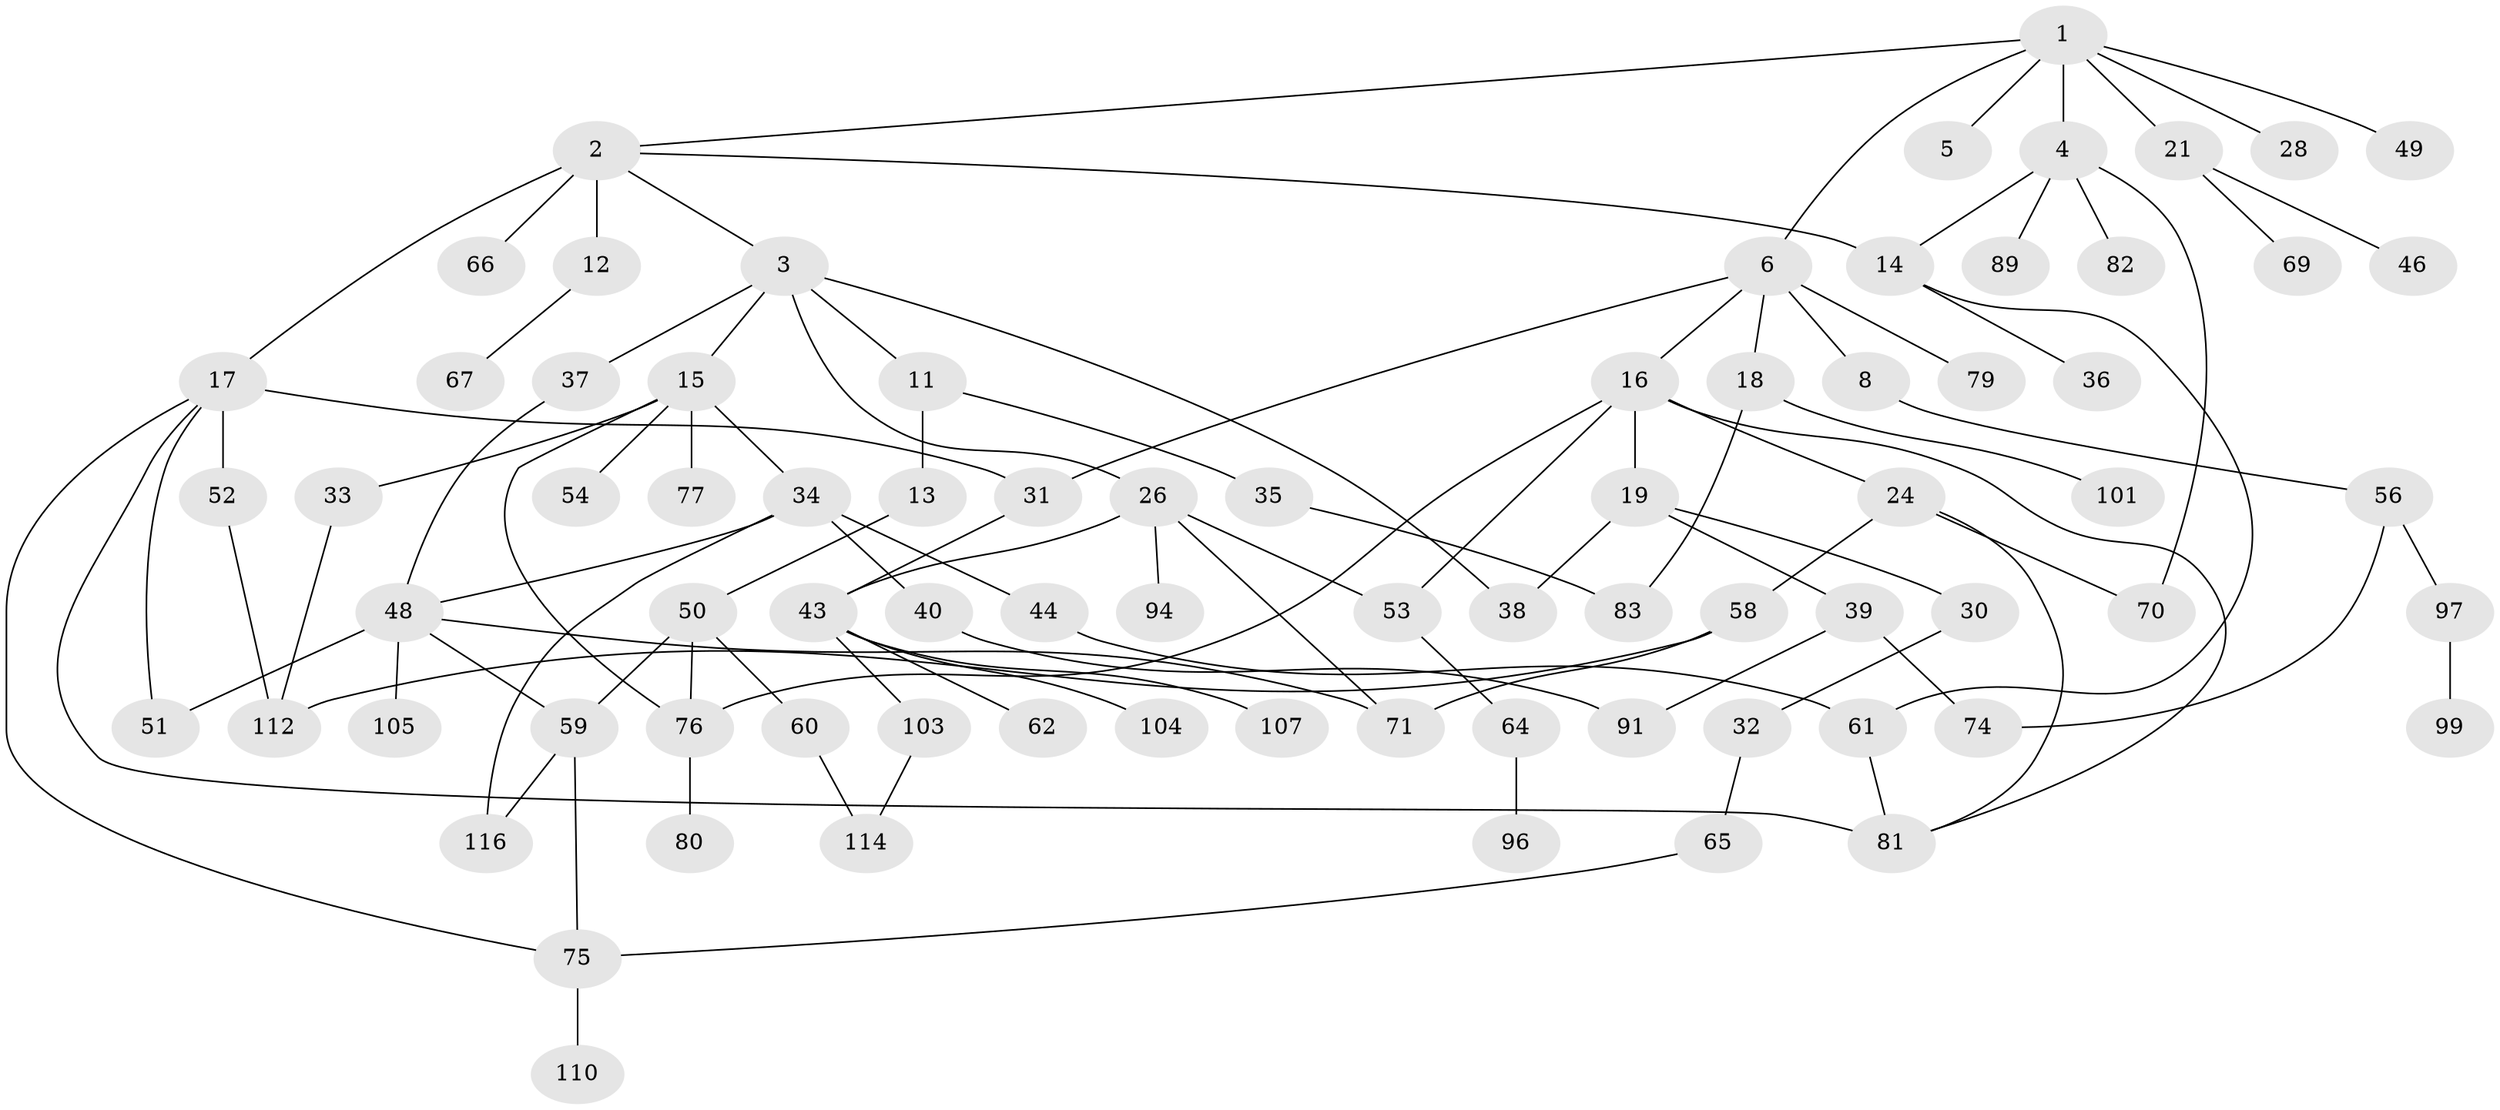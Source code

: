 // original degree distribution, {8: 0.008620689655172414, 5: 0.07758620689655173, 3: 0.1896551724137931, 2: 0.3620689655172414, 4: 0.10344827586206896, 1: 0.25, 6: 0.008620689655172414}
// Generated by graph-tools (version 1.1) at 2025/41/03/06/25 10:41:30]
// undirected, 78 vertices, 103 edges
graph export_dot {
graph [start="1"]
  node [color=gray90,style=filled];
  1 [super="+63"];
  2 [super="+10"];
  3 [super="+9"];
  4 [super="+27"];
  5 [super="+41"];
  6 [super="+7"];
  8;
  11 [super="+90"];
  12;
  13;
  14 [super="+20"];
  15 [super="+29"];
  16 [super="+23"];
  17 [super="+47"];
  18 [super="+100"];
  19 [super="+22"];
  21 [super="+87"];
  24 [super="+25"];
  26 [super="+98"];
  28;
  30 [super="+92"];
  31 [super="+106"];
  32;
  33;
  34 [super="+45"];
  35;
  36 [super="+73"];
  37 [super="+42"];
  38 [super="+102"];
  39;
  40 [super="+115"];
  43 [super="+55"];
  44;
  46 [super="+95"];
  48 [super="+72"];
  49 [super="+93"];
  50 [super="+57"];
  51;
  52;
  53;
  54;
  56 [super="+85"];
  58;
  59 [super="+111"];
  60;
  61 [super="+109"];
  62;
  64;
  65 [super="+84"];
  66 [super="+78"];
  67 [super="+68"];
  69;
  70 [super="+86"];
  71;
  74;
  75;
  76 [super="+88"];
  77;
  79;
  80;
  81 [super="+113"];
  82;
  83;
  89;
  91;
  94;
  96;
  97;
  99;
  101;
  103;
  104;
  105;
  107 [super="+108"];
  110;
  112;
  114;
  116;
  1 -- 2;
  1 -- 4;
  1 -- 5;
  1 -- 6;
  1 -- 21;
  1 -- 28;
  1 -- 49;
  2 -- 3;
  2 -- 12;
  2 -- 17 [weight=2];
  2 -- 66;
  2 -- 14;
  3 -- 37;
  3 -- 38;
  3 -- 26;
  3 -- 11;
  3 -- 15;
  4 -- 14;
  4 -- 89;
  4 -- 70;
  4 -- 82;
  6 -- 16;
  6 -- 18;
  6 -- 8;
  6 -- 31;
  6 -- 79;
  8 -- 56;
  11 -- 13;
  11 -- 35;
  12 -- 67;
  13 -- 50;
  14 -- 61;
  14 -- 36;
  15 -- 76;
  15 -- 33;
  15 -- 34;
  15 -- 54;
  15 -- 77;
  16 -- 19;
  16 -- 24;
  16 -- 76;
  16 -- 53;
  16 -- 81;
  17 -- 52;
  17 -- 51;
  17 -- 75;
  17 -- 31;
  17 -- 81;
  18 -- 83;
  18 -- 101;
  19 -- 30;
  19 -- 38 [weight=2];
  19 -- 39;
  21 -- 46;
  21 -- 69;
  24 -- 70;
  24 -- 81;
  24 -- 58;
  26 -- 43;
  26 -- 94;
  26 -- 53;
  26 -- 71;
  30 -- 32;
  31 -- 43;
  32 -- 65;
  33 -- 112;
  34 -- 40;
  34 -- 44;
  34 -- 48;
  34 -- 116;
  35 -- 83;
  37 -- 48;
  39 -- 74;
  39 -- 91;
  40 -- 91;
  43 -- 62;
  43 -- 103;
  43 -- 107;
  43 -- 104;
  44 -- 61;
  48 -- 105;
  48 -- 51;
  48 -- 59;
  48 -- 71;
  50 -- 59;
  50 -- 60;
  50 -- 76;
  52 -- 112;
  53 -- 64;
  56 -- 74;
  56 -- 97;
  58 -- 71;
  58 -- 112;
  59 -- 75;
  59 -- 116;
  60 -- 114;
  61 -- 81;
  64 -- 96;
  65 -- 75;
  75 -- 110;
  76 -- 80;
  97 -- 99;
  103 -- 114;
}
